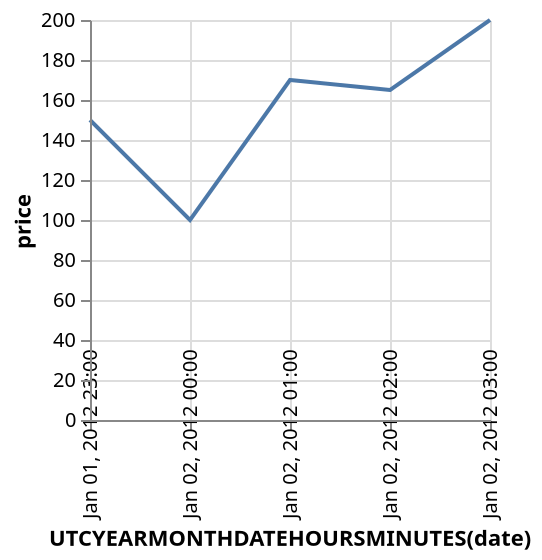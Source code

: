{
    "$schema": "http://vega.github.io/schema/vega/v3.0.json",
    "description": "Google's stock price over time.",
    "autosize": "pad",
    "padding": 5,
    "encode": {
        "update": {
            "fill": {
                "value": "transparent"
            }
        }
    },
    "data": [
        {
            "name": "source_0",
            "values": [
                {
                    "date": "Sun, 01 Jan 2012 23:00:00",
                    "price": 150
                },
                {
                    "date": "Sun, 02 Jan 2012 00:00:00",
                    "price": 100
                },
                {
                    "date": "Sun, 02 Jan 2012 01:00:00",
                    "price": 170
                },
                {
                    "date": "Sun, 02 Jan 2012 02:00:00",
                    "price": 165
                },
                {
                    "date": "Sun, 02 Jan 2012 03:00:00",
                    "price": 200
                }
            ]
        },
        {
            "name": "data_0",
            "source": "source_0",
            "transform": [
                {
                    "type": "formula",
                    "expr": "toDate(datum[\"date\"])",
                    "as": "date"
                },
                {
                    "type": "formula",
                    "expr": "toNumber(datum[\"price\"])",
                    "as": "price"
                },
                {
                    "type": "filter",
                    "expr": "datum[\"date\"] !== null && !isNaN(datum[\"date\"]) && datum[\"price\"] !== null && !isNaN(datum[\"price\"])"
                },
                {
                    "type": "formula",
                    "as": "utcyearmonthdatehoursminutes_date",
                    "expr": "datetime(utcyear(datum[\"date\"]), utcmonth(datum[\"date\"]), utcdate(datum[\"date\"]), utchours(datum[\"date\"]), utcminutes(datum[\"date\"]), 0, 0)"
                },
                {
                    "type": "collect",
                    "sort": {
                        "field": "utcyearmonthdatehoursminutes_date",
                        "order": "descending"
                    }
                }
            ]
        }
    ],
    "signals": [
        {
            "name": "width",
            "update": "200"
        },
        {
            "name": "height",
            "update": "200"
        }
    ],
    "marks": [
        {
            "name": "marks",
            "type": "line",
            "from": {
                "data": "data_0"
            },
            "encode": {
                "update": {
                    "x": {
                        "scale": "x",
                        "field": "utcyearmonthdatehoursminutes_date"
                    },
                    "y": {
                        "scale": "y",
                        "field": "price"
                    },
                    "stroke": {
                        "value": "#4c78a8"
                    }
                }
            }
        }
    ],
    "scales": [
        {
            "name": "x",
            "type": "time",
            "domain": {
                "data": "data_0",
                "field": "utcyearmonthdatehoursminutes_date"
            },
            "range": [
                0,
                200
            ],
            "round": true,
            "nice": "minute"
        },
        {
            "name": "y",
            "type": "linear",
            "domain": {
                "data": "data_0",
                "field": "price"
            },
            "range": [
                200,
                0
            ],
            "round": true,
            "nice": true,
            "zero": true
        }
    ],
    "axes": [
        {
            "scale": "x",
            "orient": "bottom",
            "tickCount": 5,
            "title": "UTCYEARMONTHDATEHOURSMINUTES(date)",
            "zindex": 1,
            "encode": {
                "labels": {
                    "update": {
                        "text": {
                            "signal": "timeFormat(datum.value, '%b %d, %Y %H:%M')"
                        },
                        "angle": {
                            "value": 270
                        },
                        "baseline": {
                            "value": "middle"
                        }
                    }
                }
            }
        },
        {
            "scale": "x",
            "domain": false,
            "grid": true,
            "labels": false,
            "orient": "bottom",
            "tickCount": 5,
            "ticks": false,
            "zindex": 0,
            "gridScale": "y"
        },
        {
            "scale": "y",
            "format": "s",
            "orient": "left",
            "title": "price",
            "zindex": 1
        },
        {
            "scale": "y",
            "domain": false,
            "format": "s",
            "grid": true,
            "labels": false,
            "orient": "left",
            "ticks": false,
            "zindex": 0,
            "gridScale": "x"
        }
    ]
}